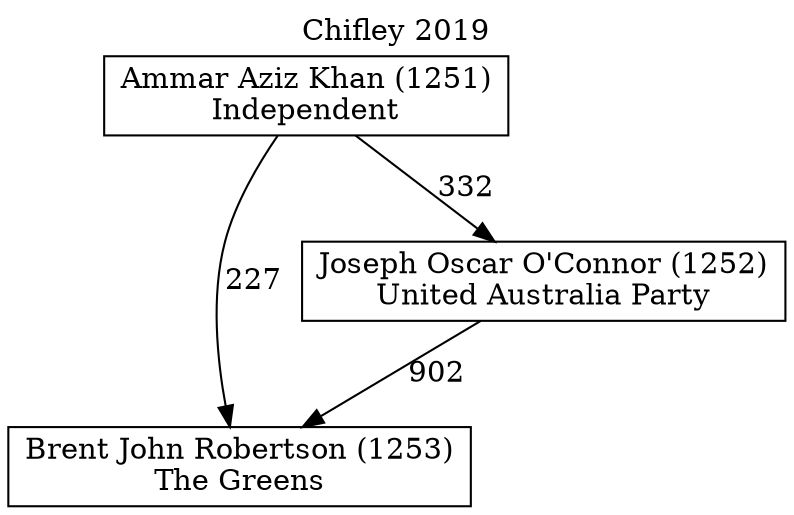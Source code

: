 // House preference flow
digraph "Brent John Robertson (1253)_Chifley_2019" {
	graph [label="Chifley 2019" labelloc=t mclimit=10]
	node [shape=box]
	"Ammar Aziz Khan (1251)" [label="Ammar Aziz Khan (1251)
Independent"]
	"Brent John Robertson (1253)" [label="Brent John Robertson (1253)
The Greens"]
	"Joseph Oscar O'Connor (1252)" [label="Joseph Oscar O'Connor (1252)
United Australia Party"]
	"Ammar Aziz Khan (1251)" -> "Brent John Robertson (1253)" [label=227]
	"Ammar Aziz Khan (1251)" -> "Joseph Oscar O'Connor (1252)" [label=332]
	"Joseph Oscar O'Connor (1252)" -> "Brent John Robertson (1253)" [label=902]
}
